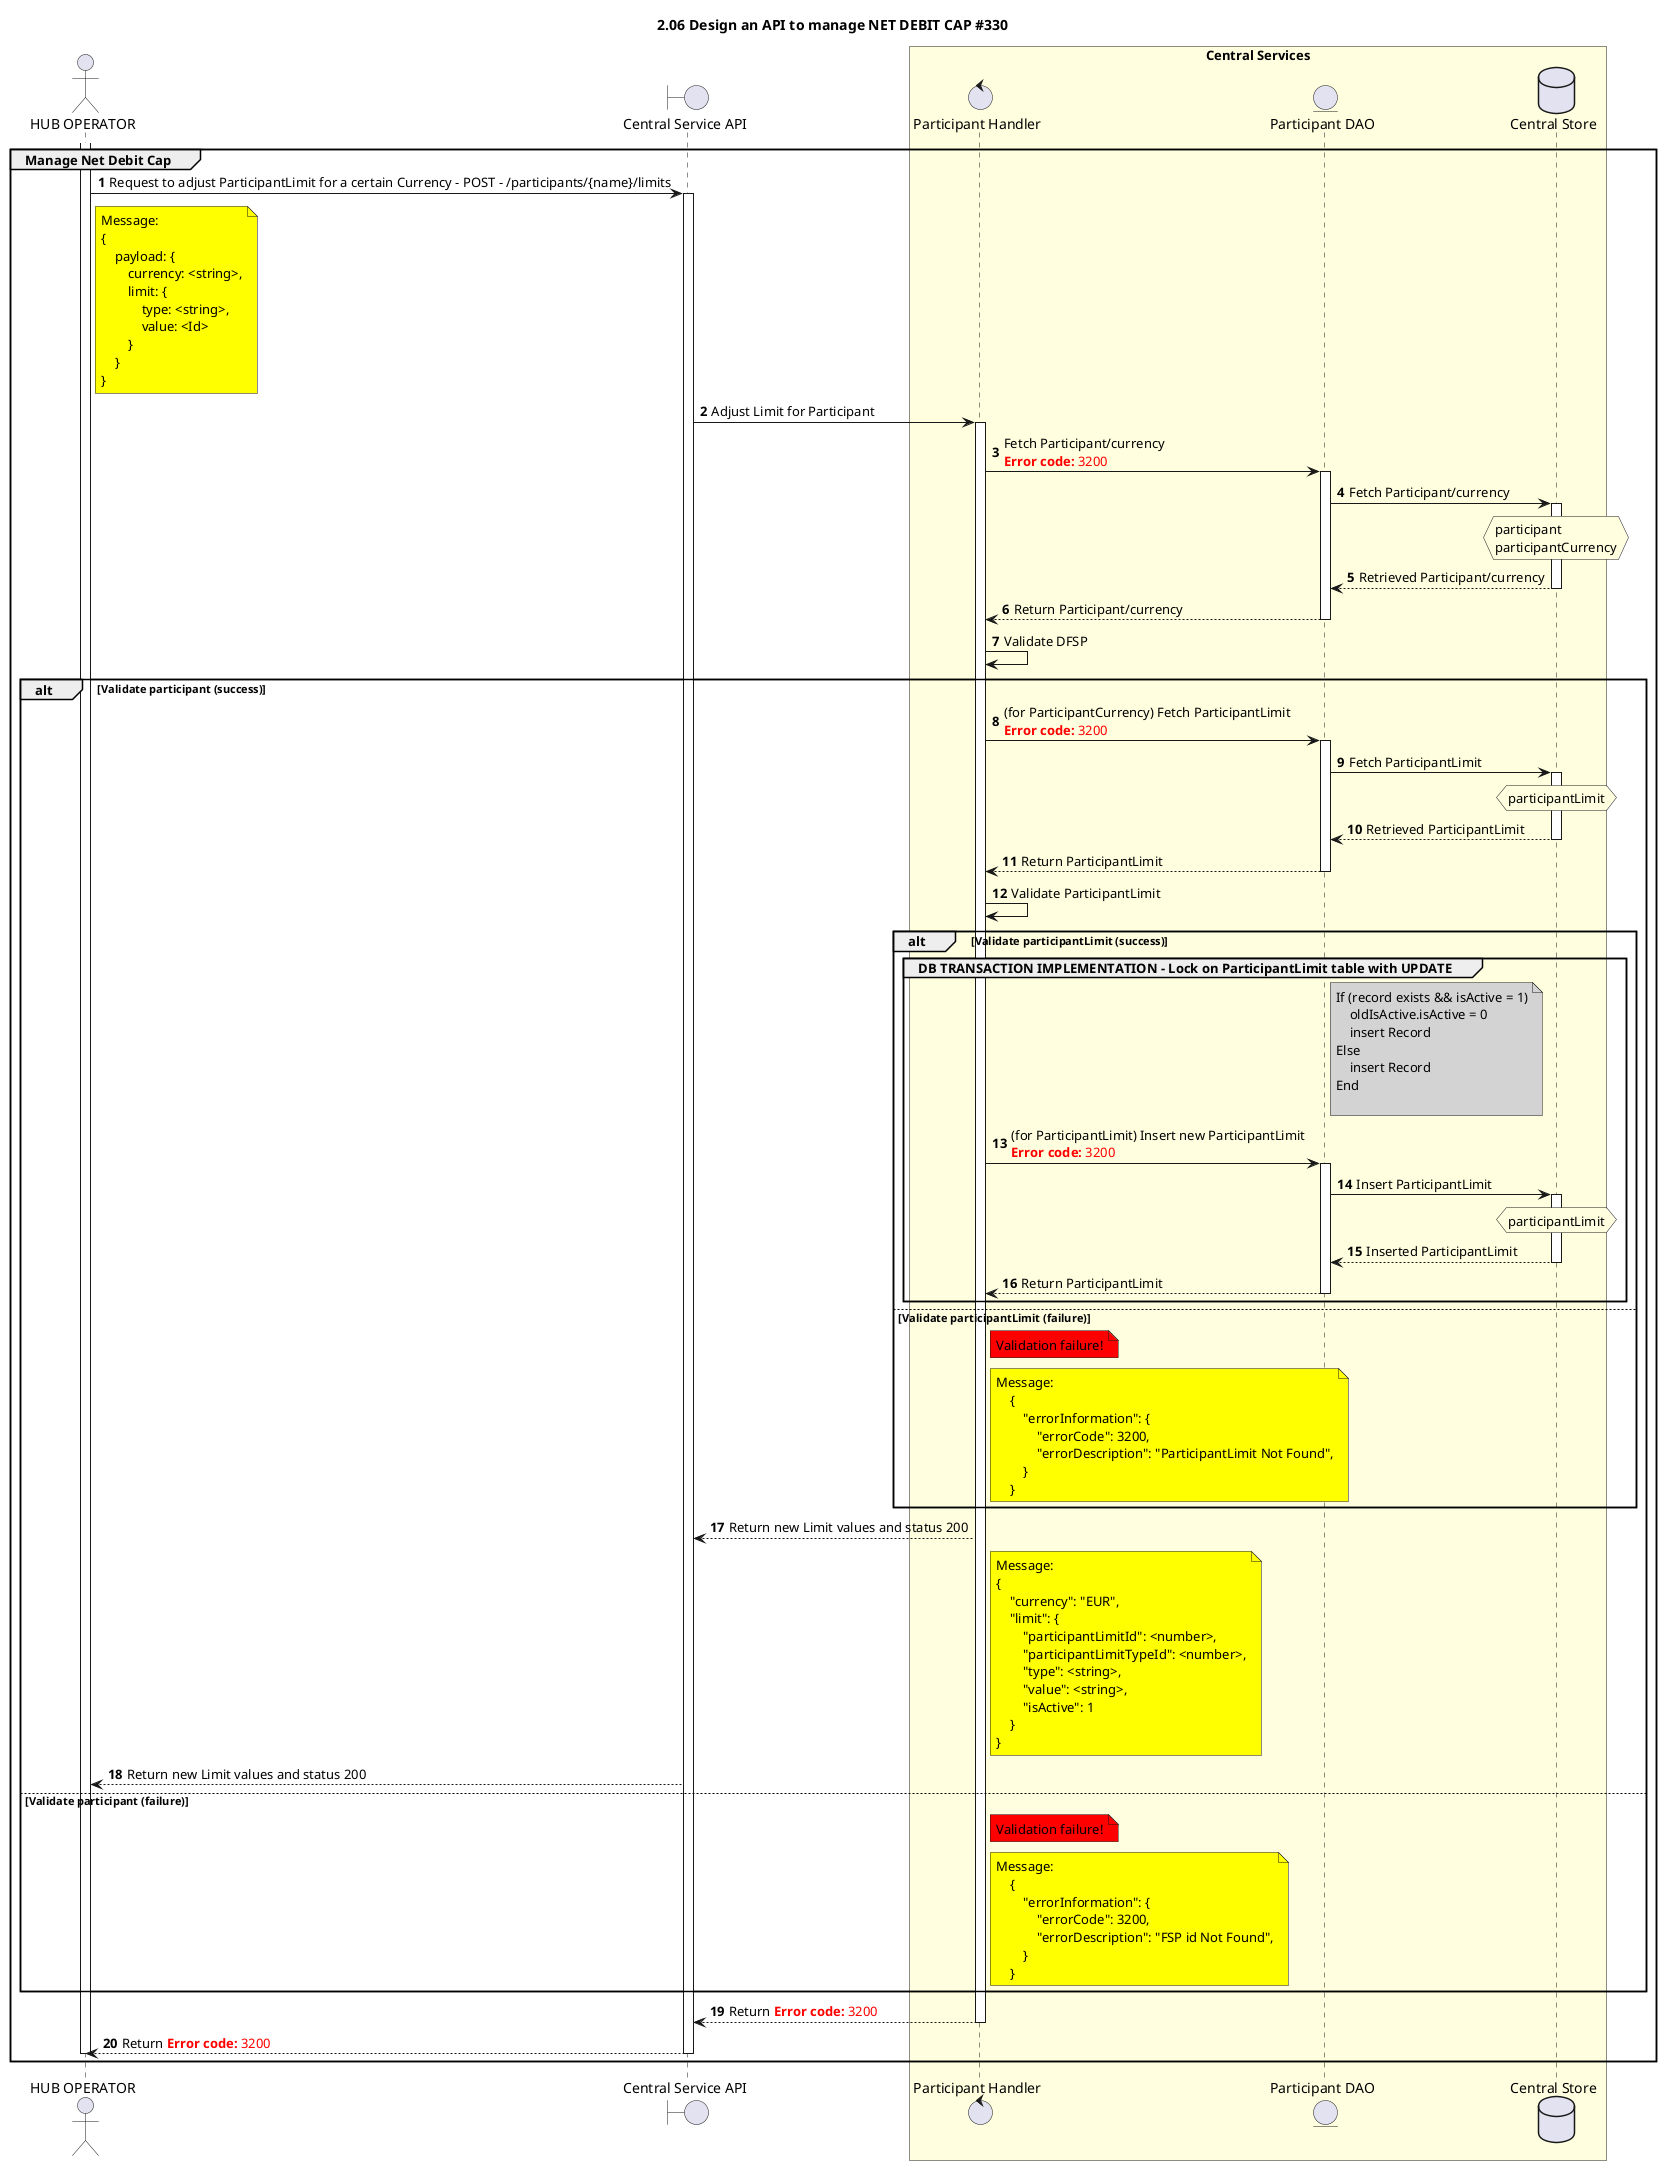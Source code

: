 @startuml
' declare title
title 2.06 Design an API to manage NET DEBIT CAP #330

autonumber

' declare actors
actor "HUB OPERATOR" as OPERATOR
boundary "Central Service API" as CSAPI
control "Participant Handler" as PARTICIPANT_HANDLER
entity "Central Service API" as CSAPI
entity "Participant DAO" as PARTICIPANT_DAO
database "Central Store" as DB

box "Central Services" #LightYellow
participant PARTICIPANT_HANDLER
participant PARTICIPANT_DAO
participant DB
end box

' start flow

activate OPERATOR
group Manage Net Debit Cap
    OPERATOR -> CSAPI: Request to adjust ParticipantLimit for a certain Currency - POST - /participants/{name}/limits
    note right of OPERATOR #yellow
        Message:
        {
            payload: {
                currency: <string>,
                limit: {
                    type: <string>,
                    value: <Id>
                }
            }
        }
    end note

    activate CSAPI
    CSAPI -> PARTICIPANT_HANDLER: Adjust Limit for Participant
    activate PARTICIPANT_HANDLER
    PARTICIPANT_HANDLER ->PARTICIPANT_DAO: Fetch Participant/currency \n<color #FF0000><b>Error code:</b> 3200</color>
    activate PARTICIPANT_DAO
    PARTICIPANT_DAO -> DB: Fetch Participant/currency
    activate DB
    hnote over DB #lightyellow
        participant
        participantCurrency
    end note
    DB --> PARTICIPANT_DAO: Retrieved Participant/currency
    deactivate DB
    PARTICIPANT_DAO --> PARTICIPANT_HANDLER: Return Participant/currency
    deactivate PARTICIPANT_DAO
    PARTICIPANT_HANDLER -> PARTICIPANT_HANDLER: Validate DFSP
    alt Validate participant (success)
                PARTICIPANT_HANDLER ->PARTICIPANT_DAO:  (for ParticipantCurrency) Fetch ParticipantLimit \n<color #FF0000><b>Error code:</b> 3200</color>
                activate PARTICIPANT_DAO
                PARTICIPANT_DAO -> DB: Fetch ParticipantLimit
                activate DB
                hnote over DB #lightyellow
                    participantLimit
                end note
                DB --> PARTICIPANT_DAO: Retrieved ParticipantLimit
                deactivate DB
                PARTICIPANT_DAO --> PARTICIPANT_HANDLER: Return ParticipantLimit
                deactivate PARTICIPANT_DAO
                PARTICIPANT_HANDLER -> PARTICIPANT_HANDLER: Validate ParticipantLimit
                alt Validate participantLimit (success)
                    Group DB TRANSACTION IMPLEMENTATION - Lock on ParticipantLimit table with UPDATE
                    note right of PARTICIPANT_DAO #lightgrey
                        If (record exists && isActive = 1)
                            oldIsActive.isActive = 0
                            insert Record
                        Else
                            insert Record
                        End

                    end note

                    PARTICIPANT_HANDLER ->PARTICIPANT_DAO:  (for ParticipantLimit) Insert new ParticipantLimit \n<color #FF0000><b>Error code:</b> 3200</color>

                    activate PARTICIPANT_DAO

                    PARTICIPANT_DAO -> DB: Insert ParticipantLimit
                    activate DB
                    hnote over DB #lightyellow
                        participantLimit
                    end note
                    DB --> PARTICIPANT_DAO: Inserted ParticipantLimit
                    deactivate DB
                    PARTICIPANT_DAO --> PARTICIPANT_HANDLER: Return ParticipantLimit


                    deactivate PARTICIPANT_DAO
            ' Release Lock on ParticipantLimit table
                End

         else Validate participantLimit (failure)
                    note right of PARTICIPANT_HANDLER #red: Validation failure!

                    note right of PARTICIPANT_HANDLER #yellow
                        Message:
                            {
                                "errorInformation": {
                                    "errorCode": 3200,
                                    "errorDescription": "ParticipantLimit Not Found",
                                }
                            }
                    end note
                end
            PARTICIPANT_HANDLER --> CSAPI: Return new Limit values and status 200
                note right of PARTICIPANT_HANDLER #yellow
                    Message:
                    {
                        "currency": "EUR",
                        "limit": {
                            "participantLimitId": <number>,
                            "participantLimitTypeId": <number>,
                            "type": <string>,
                            "value": <string>,
                            "isActive": 1
                        }
                    }
                end note
            CSAPI --> OPERATOR: Return new Limit values and status 200

    else Validate participant (failure)
        note right of PARTICIPANT_HANDLER #red: Validation failure!

        note right of PARTICIPANT_HANDLER #yellow
            Message:
                {
                    "errorInformation": {
                        "errorCode": 3200,
                        "errorDescription": "FSP id Not Found",
                    }
                }
        end note

    end
        PARTICIPANT_HANDLER -->CSAPI: Return <color #FF0000><b>Error code:</b> 3200</color>
        deactivate PARTICIPANT_HANDLER
        CSAPI -->OPERATOR: Return <color #FF0000><b>Error code:</b> 3200</color>

    deactivate PARTICIPANT_HANDLER
    deactivate CSAPI
    deactivate OPERATOR
end
@enduml